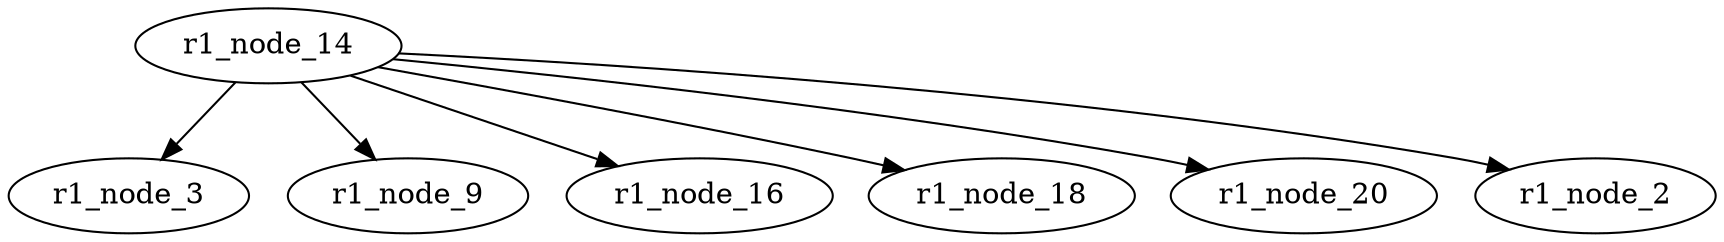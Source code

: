 strict digraph {


	"r1_node_3" [  weight=0 ];

	"r1_node_9" [  weight=0 ];

	"r1_node_16" [  weight=0 ];

	"r1_node_18" [  weight=0 ];

	"r1_node_20" [  weight=0 ];

	"r1_node_14" [  weight=0 ];

	"r1_node_14" -> "r1_node_9" [  weight=0 ];

	"r1_node_14" -> "r1_node_16" [  weight=0 ];

	"r1_node_14" -> "r1_node_18" [  weight=0 ];

	"r1_node_14" -> "r1_node_20" [  weight=0 ];

	"r1_node_14" -> "r1_node_2" [  weight=0 ];

	"r1_node_14" -> "r1_node_3" [  weight=0 ];

	"r1_node_2" [  weight=0 ];

}
